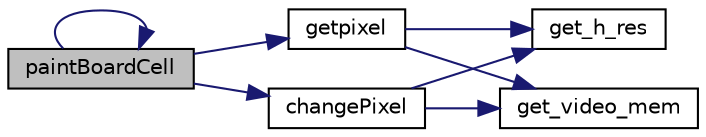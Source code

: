 digraph "paintBoardCell"
{
 // INTERACTIVE_SVG=YES
 // LATEX_PDF_SIZE
  bgcolor="transparent";
  edge [fontname="Helvetica",fontsize="10",labelfontname="Helvetica",labelfontsize="10"];
  node [fontname="Helvetica",fontsize="10",shape=record];
  rankdir="LR";
  Node16 [label="paintBoardCell",height=0.2,width=0.4,color="black", fillcolor="grey75", style="filled", fontcolor="black",tooltip="paints a board cell"];
  Node16 -> Node17 [color="midnightblue",fontsize="10",style="solid"];
  Node17 [label="getpixel",height=0.2,width=0.4,color="black",URL="$group__video.html#ga07dd5e8b0cf0aa3aa860a89f4093045b",tooltip="get pixel color from a position on the screen"];
  Node17 -> Node18 [color="midnightblue",fontsize="10",style="solid"];
  Node18 [label="get_h_res",height=0.2,width=0.4,color="black",URL="$group__video.html#ga3456b8539e4326dd13cbfc4f81b609f1",tooltip=" "];
  Node17 -> Node19 [color="midnightblue",fontsize="10",style="solid"];
  Node19 [label="get_video_mem",height=0.2,width=0.4,color="black",URL="$group__video.html#ga1d04069f4e8b1556a7a1ed2cd95bfdea",tooltip=" "];
  Node16 -> Node20 [color="midnightblue",fontsize="10",style="solid"];
  Node20 [label="changePixel",height=0.2,width=0.4,color="black",URL="$group__video.html#gaad3b8372cfabe442562c9c5d6e4db348",tooltip="set pixel color to a position on the screen"];
  Node20 -> Node18 [color="midnightblue",fontsize="10",style="solid"];
  Node20 -> Node19 [color="midnightblue",fontsize="10",style="solid"];
  Node16 -> Node16 [color="midnightblue",fontsize="10",style="solid"];
}
